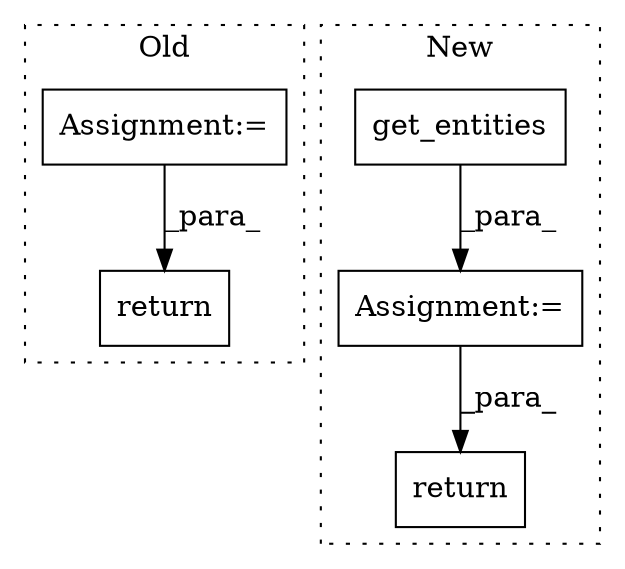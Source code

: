 digraph G {
subgraph cluster0 {
1 [label="return" a="41" s="2595" l="7" shape="box"];
5 [label="Assignment:=" a="7" s="2565" l="1" shape="box"];
label = "Old";
style="dotted";
}
subgraph cluster1 {
2 [label="get_entities" a="32" s="2091,2123" l="13,1" shape="box"];
3 [label="Assignment:=" a="7" s="2085" l="1" shape="box"];
4 [label="return" a="41" s="2130" l="7" shape="box"];
label = "New";
style="dotted";
}
2 -> 3 [label="_para_"];
3 -> 4 [label="_para_"];
5 -> 1 [label="_para_"];
}
